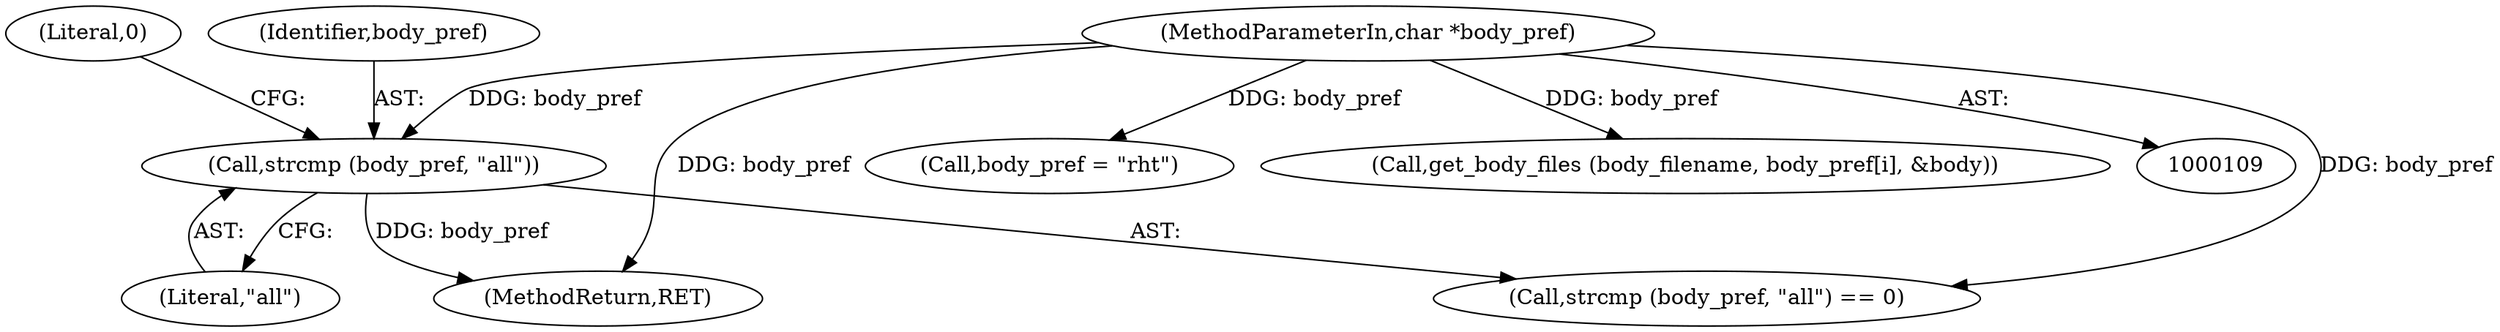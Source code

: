 digraph "0_tnef_8dccf79857ceeb7a6d3e42c1e762e7b865d5344d_1@API" {
"1000355" [label="(Call,strcmp (body_pref, \"all\"))"];
"1000113" [label="(MethodParameterIn,char *body_pref)"];
"1000113" [label="(MethodParameterIn,char *body_pref)"];
"1000363" [label="(Call,body_pref = \"rht\")"];
"1000376" [label="(Call,get_body_files (body_filename, body_pref[i], &body))"];
"1000354" [label="(Call,strcmp (body_pref, \"all\") == 0)"];
"1000355" [label="(Call,strcmp (body_pref, \"all\"))"];
"1000356" [label="(Identifier,body_pref)"];
"1000357" [label="(Literal,\"all\")"];
"1000358" [label="(Literal,0)"];
"1000460" [label="(MethodReturn,RET)"];
"1000355" -> "1000354"  [label="AST: "];
"1000355" -> "1000357"  [label="CFG: "];
"1000356" -> "1000355"  [label="AST: "];
"1000357" -> "1000355"  [label="AST: "];
"1000358" -> "1000355"  [label="CFG: "];
"1000355" -> "1000460"  [label="DDG: body_pref"];
"1000113" -> "1000355"  [label="DDG: body_pref"];
"1000113" -> "1000109"  [label="AST: "];
"1000113" -> "1000460"  [label="DDG: body_pref"];
"1000113" -> "1000354"  [label="DDG: body_pref"];
"1000113" -> "1000363"  [label="DDG: body_pref"];
"1000113" -> "1000376"  [label="DDG: body_pref"];
}

